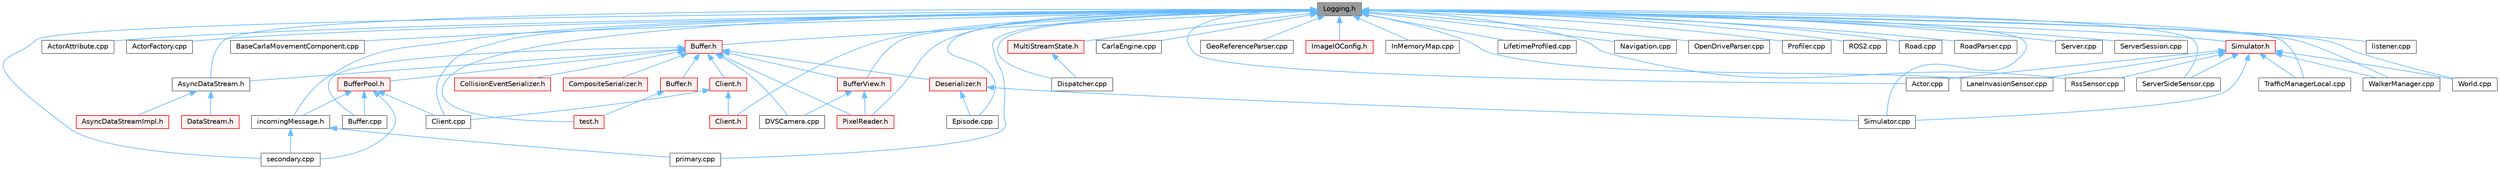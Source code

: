 digraph "Logging.h"
{
 // INTERACTIVE_SVG=YES
 // LATEX_PDF_SIZE
  bgcolor="transparent";
  edge [fontname=Helvetica,fontsize=10,labelfontname=Helvetica,labelfontsize=10];
  node [fontname=Helvetica,fontsize=10,shape=box,height=0.2,width=0.4];
  Node1 [id="Node000001",label="Logging.h",height=0.2,width=0.4,color="gray40", fillcolor="grey60", style="filled", fontcolor="black",tooltip=" "];
  Node1 -> Node2 [id="edge1_Node000001_Node000002",dir="back",color="steelblue1",style="solid",tooltip=" "];
  Node2 [id="Node000002",label="Actor.cpp",height=0.2,width=0.4,color="grey40", fillcolor="white", style="filled",URL="$d4/d34/Actor_8cpp.html",tooltip=" "];
  Node1 -> Node3 [id="edge2_Node000001_Node000003",dir="back",color="steelblue1",style="solid",tooltip=" "];
  Node3 [id="Node000003",label="ActorAttribute.cpp",height=0.2,width=0.4,color="grey40", fillcolor="white", style="filled",URL="$dc/d32/ActorAttribute_8cpp.html",tooltip=" "];
  Node1 -> Node4 [id="edge3_Node000001_Node000004",dir="back",color="steelblue1",style="solid",tooltip=" "];
  Node4 [id="Node000004",label="ActorFactory.cpp",height=0.2,width=0.4,color="grey40", fillcolor="white", style="filled",URL="$df/dd6/ActorFactory_8cpp.html",tooltip=" "];
  Node1 -> Node5 [id="edge4_Node000001_Node000005",dir="back",color="steelblue1",style="solid",tooltip=" "];
  Node5 [id="Node000005",label="AsyncDataStream.h",height=0.2,width=0.4,color="grey40", fillcolor="white", style="filled",URL="$d9/d4d/AsyncDataStream_8h.html",tooltip=" "];
  Node5 -> Node6 [id="edge5_Node000005_Node000006",dir="back",color="steelblue1",style="solid",tooltip=" "];
  Node6 [id="Node000006",label="AsyncDataStreamImpl.h",height=0.2,width=0.4,color="red", fillcolor="#FFF0F0", style="filled",URL="$d0/d17/AsyncDataStreamImpl_8h.html",tooltip=" "];
  Node5 -> Node101 [id="edge6_Node000005_Node000101",dir="back",color="steelblue1",style="solid",tooltip=" "];
  Node101 [id="Node000101",label="DataStream.h",height=0.2,width=0.4,color="red", fillcolor="#FFF0F0", style="filled",URL="$da/dd9/DataStream_8h.html",tooltip=" "];
  Node1 -> Node124 [id="edge7_Node000001_Node000124",dir="back",color="steelblue1",style="solid",tooltip=" "];
  Node124 [id="Node000124",label="BaseCarlaMovementComponent.cpp",height=0.2,width=0.4,color="grey40", fillcolor="white", style="filled",URL="$da/da6/BaseCarlaMovementComponent_8cpp.html",tooltip=" "];
  Node1 -> Node125 [id="edge8_Node000001_Node000125",dir="back",color="steelblue1",style="solid",tooltip=" "];
  Node125 [id="Node000125",label="Buffer.h",height=0.2,width=0.4,color="red", fillcolor="#FFF0F0", style="filled",URL="$d2/dda/carla_2Buffer_8h.html",tooltip=" "];
  Node125 -> Node5 [id="edge9_Node000125_Node000005",dir="back",color="steelblue1",style="solid",tooltip=" "];
  Node125 -> Node126 [id="edge10_Node000125_Node000126",dir="back",color="steelblue1",style="solid",tooltip=" "];
  Node126 [id="Node000126",label="Buffer.cpp",height=0.2,width=0.4,color="grey40", fillcolor="white", style="filled",URL="$df/de7/carla_2Buffer_8cpp.html",tooltip=" "];
  Node125 -> Node127 [id="edge11_Node000125_Node000127",dir="back",color="steelblue1",style="solid",tooltip=" "];
  Node127 [id="Node000127",label="Buffer.h",height=0.2,width=0.4,color="red", fillcolor="#FFF0F0", style="filled",URL="$d0/dbd/test_2Buffer_8h.html",tooltip=" "];
  Node127 -> Node129 [id="edge12_Node000127_Node000129",dir="back",color="steelblue1",style="solid",tooltip=" "];
  Node129 [id="Node000129",label="test.h",height=0.2,width=0.4,color="red", fillcolor="#FFF0F0", style="filled",URL="$d2/ddc/test_8h.html",tooltip=" "];
  Node125 -> Node142 [id="edge13_Node000125_Node000142",dir="back",color="steelblue1",style="solid",tooltip=" "];
  Node142 [id="Node000142",label="BufferPool.h",height=0.2,width=0.4,color="red", fillcolor="#FFF0F0", style="filled",URL="$de/d1a/BufferPool_8h.html",tooltip=" "];
  Node142 -> Node126 [id="edge14_Node000142_Node000126",dir="back",color="steelblue1",style="solid",tooltip=" "];
  Node142 -> Node143 [id="edge15_Node000142_Node000143",dir="back",color="steelblue1",style="solid",tooltip=" "];
  Node143 [id="Node000143",label="Client.cpp",height=0.2,width=0.4,color="grey40", fillcolor="white", style="filled",URL="$d0/dd1/streaming_2detail_2tcp_2Client_8cpp.html",tooltip=" "];
  Node142 -> Node146 [id="edge16_Node000142_Node000146",dir="back",color="steelblue1",style="solid",tooltip=" "];
  Node146 [id="Node000146",label="incomingMessage.h",height=0.2,width=0.4,color="grey40", fillcolor="white", style="filled",URL="$de/d55/incomingMessage_8h.html",tooltip=" "];
  Node146 -> Node147 [id="edge17_Node000146_Node000147",dir="back",color="steelblue1",style="solid",tooltip=" "];
  Node147 [id="Node000147",label="primary.cpp",height=0.2,width=0.4,color="grey40", fillcolor="white", style="filled",URL="$df/d6a/primary_8cpp.html",tooltip=" "];
  Node146 -> Node148 [id="edge18_Node000146_Node000148",dir="back",color="steelblue1",style="solid",tooltip=" "];
  Node148 [id="Node000148",label="secondary.cpp",height=0.2,width=0.4,color="grey40", fillcolor="white", style="filled",URL="$de/d48/secondary_8cpp.html",tooltip=" "];
  Node142 -> Node148 [id="edge19_Node000142_Node000148",dir="back",color="steelblue1",style="solid",tooltip=" "];
  Node125 -> Node149 [id="edge20_Node000125_Node000149",dir="back",color="steelblue1",style="solid",tooltip=" "];
  Node149 [id="Node000149",label="BufferView.h",height=0.2,width=0.4,color="red", fillcolor="#FFF0F0", style="filled",URL="$d8/dee/BufferView_8h.html",tooltip=" "];
  Node149 -> Node61 [id="edge21_Node000149_Node000061",dir="back",color="steelblue1",style="solid",tooltip=" "];
  Node61 [id="Node000061",label="DVSCamera.cpp",height=0.2,width=0.4,color="grey40", fillcolor="white", style="filled",URL="$d9/d6e/DVSCamera_8cpp.html",tooltip=" "];
  Node149 -> Node48 [id="edge22_Node000149_Node000048",dir="back",color="steelblue1",style="solid",tooltip=" "];
  Node48 [id="Node000048",label="PixelReader.h",height=0.2,width=0.4,color="red", fillcolor="#FFF0F0", style="filled",URL="$df/d2e/PixelReader_8h.html",tooltip=" "];
  Node125 -> Node308 [id="edge23_Node000125_Node000308",dir="back",color="steelblue1",style="solid",tooltip=" "];
  Node308 [id="Node000308",label="Client.h",height=0.2,width=0.4,color="red", fillcolor="#FFF0F0", style="filled",URL="$d6/d84/streaming_2detail_2tcp_2Client_8h.html",tooltip=" "];
  Node308 -> Node143 [id="edge24_Node000308_Node000143",dir="back",color="steelblue1",style="solid",tooltip=" "];
  Node308 -> Node309 [id="edge25_Node000308_Node000309",dir="back",color="steelblue1",style="solid",tooltip=" "];
  Node309 [id="Node000309",label="Client.h",height=0.2,width=0.4,color="red", fillcolor="#FFF0F0", style="filled",URL="$dc/d68/streaming_2Client_8h.html",tooltip=" "];
  Node125 -> Node184 [id="edge26_Node000125_Node000184",dir="back",color="steelblue1",style="solid",tooltip=" "];
  Node184 [id="Node000184",label="CollisionEventSerializer.h",height=0.2,width=0.4,color="red", fillcolor="#FFF0F0", style="filled",URL="$d8/d9f/CollisionEventSerializer_8h.html",tooltip=" "];
  Node125 -> Node189 [id="edge27_Node000125_Node000189",dir="back",color="steelblue1",style="solid",tooltip=" "];
  Node189 [id="Node000189",label="CompositeSerializer.h",height=0.2,width=0.4,color="red", fillcolor="#FFF0F0", style="filled",URL="$d0/dc9/CompositeSerializer_8h.html",tooltip=" "];
  Node125 -> Node61 [id="edge28_Node000125_Node000061",dir="back",color="steelblue1",style="solid",tooltip=" "];
  Node125 -> Node312 [id="edge29_Node000125_Node000312",dir="back",color="steelblue1",style="solid",tooltip=" "];
  Node312 [id="Node000312",label="Deserializer.h",height=0.2,width=0.4,color="red", fillcolor="#FFF0F0", style="filled",URL="$d3/df2/Deserializer_8h.html",tooltip=" "];
  Node312 -> Node198 [id="edge30_Node000312_Node000198",dir="back",color="steelblue1",style="solid",tooltip=" "];
  Node198 [id="Node000198",label="Episode.cpp",height=0.2,width=0.4,color="grey40", fillcolor="white", style="filled",URL="$d6/d12/Episode_8cpp.html",tooltip=" "];
  Node312 -> Node254 [id="edge31_Node000312_Node000254",dir="back",color="steelblue1",style="solid",tooltip=" "];
  Node254 [id="Node000254",label="Simulator.cpp",height=0.2,width=0.4,color="grey40", fillcolor="white", style="filled",URL="$d2/d0c/Simulator_8cpp.html",tooltip=" "];
  Node125 -> Node48 [id="edge32_Node000125_Node000048",dir="back",color="steelblue1",style="solid",tooltip=" "];
  Node1 -> Node149 [id="edge33_Node000001_Node000149",dir="back",color="steelblue1",style="solid",tooltip=" "];
  Node1 -> Node9 [id="edge34_Node000001_Node000009",dir="back",color="steelblue1",style="solid",tooltip=" "];
  Node9 [id="Node000009",label="CarlaEngine.cpp",height=0.2,width=0.4,color="grey40", fillcolor="white", style="filled",URL="$d6/da1/CarlaEngine_8cpp.html",tooltip=" "];
  Node1 -> Node143 [id="edge35_Node000001_Node000143",dir="back",color="steelblue1",style="solid",tooltip=" "];
  Node1 -> Node309 [id="edge36_Node000001_Node000309",dir="back",color="steelblue1",style="solid",tooltip=" "];
  Node1 -> Node152 [id="edge37_Node000001_Node000152",dir="back",color="steelblue1",style="solid",tooltip=" "];
  Node152 [id="Node000152",label="Dispatcher.cpp",height=0.2,width=0.4,color="grey40", fillcolor="white", style="filled",URL="$db/dd1/Dispatcher_8cpp.html",tooltip=" "];
  Node1 -> Node198 [id="edge38_Node000001_Node000198",dir="back",color="steelblue1",style="solid",tooltip=" "];
  Node1 -> Node352 [id="edge39_Node000001_Node000352",dir="back",color="steelblue1",style="solid",tooltip=" "];
  Node352 [id="Node000352",label="GeoReferenceParser.cpp",height=0.2,width=0.4,color="grey40", fillcolor="white", style="filled",URL="$d9/d3e/GeoReferenceParser_8cpp.html",tooltip=" "];
  Node1 -> Node501 [id="edge40_Node000001_Node000501",dir="back",color="steelblue1",style="solid",tooltip=" "];
  Node501 [id="Node000501",label="ImageIOConfig.h",height=0.2,width=0.4,color="red", fillcolor="#FFF0F0", style="filled",URL="$d2/d1d/ImageIOConfig_8h.html",tooltip=" "];
  Node1 -> Node349 [id="edge41_Node000001_Node000349",dir="back",color="steelblue1",style="solid",tooltip=" "];
  Node349 [id="Node000349",label="InMemoryMap.cpp",height=0.2,width=0.4,color="grey40", fillcolor="white", style="filled",URL="$d4/d89/InMemoryMap_8cpp.html",tooltip=" "];
  Node1 -> Node247 [id="edge42_Node000001_Node000247",dir="back",color="steelblue1",style="solid",tooltip=" "];
  Node247 [id="Node000247",label="LaneInvasionSensor.cpp",height=0.2,width=0.4,color="grey40", fillcolor="white", style="filled",URL="$dd/dbc/LibCarla_2source_2carla_2client_2LaneInvasionSensor_8cpp.html",tooltip=" "];
  Node1 -> Node503 [id="edge43_Node000001_Node000503",dir="back",color="steelblue1",style="solid",tooltip=" "];
  Node503 [id="Node000503",label="LifetimeProfiled.cpp",height=0.2,width=0.4,color="grey40", fillcolor="white", style="filled",URL="$d1/daf/LifetimeProfiled_8cpp.html",tooltip=" "];
  Node1 -> Node151 [id="edge44_Node000001_Node000151",dir="back",color="steelblue1",style="solid",tooltip=" "];
  Node151 [id="Node000151",label="MultiStreamState.h",height=0.2,width=0.4,color="red", fillcolor="#FFF0F0", style="filled",URL="$df/dc5/MultiStreamState_8h.html",tooltip=" "];
  Node151 -> Node152 [id="edge45_Node000151_Node000152",dir="back",color="steelblue1",style="solid",tooltip=" "];
  Node1 -> Node271 [id="edge46_Node000001_Node000271",dir="back",color="steelblue1",style="solid",tooltip=" "];
  Node271 [id="Node000271",label="Navigation.cpp",height=0.2,width=0.4,color="grey40", fillcolor="white", style="filled",URL="$d5/d9c/Navigation_8cpp.html",tooltip=" "];
  Node1 -> Node358 [id="edge47_Node000001_Node000358",dir="back",color="steelblue1",style="solid",tooltip=" "];
  Node358 [id="Node000358",label="OpenDriveParser.cpp",height=0.2,width=0.4,color="grey40", fillcolor="white", style="filled",URL="$da/d5a/OpenDriveParser_8cpp.html",tooltip=" "];
  Node1 -> Node48 [id="edge48_Node000001_Node000048",dir="back",color="steelblue1",style="solid",tooltip=" "];
  Node1 -> Node504 [id="edge49_Node000001_Node000504",dir="back",color="steelblue1",style="solid",tooltip=" "];
  Node504 [id="Node000504",label="Profiler.cpp",height=0.2,width=0.4,color="grey40", fillcolor="white", style="filled",URL="$d3/dea/Profiler_8cpp.html",tooltip=" "];
  Node1 -> Node180 [id="edge50_Node000001_Node000180",dir="back",color="steelblue1",style="solid",tooltip=" "];
  Node180 [id="Node000180",label="ROS2.cpp",height=0.2,width=0.4,color="grey40", fillcolor="white", style="filled",URL="$dd/d14/ROS2_8cpp.html",tooltip=" "];
  Node1 -> Node385 [id="edge51_Node000001_Node000385",dir="back",color="steelblue1",style="solid",tooltip=" "];
  Node385 [id="Node000385",label="Road.cpp",height=0.2,width=0.4,color="grey40", fillcolor="white", style="filled",URL="$dc/d2f/Road_8cpp.html",tooltip=" "];
  Node1 -> Node360 [id="edge52_Node000001_Node000360",dir="back",color="steelblue1",style="solid",tooltip=" "];
  Node360 [id="Node000360",label="RoadParser.cpp",height=0.2,width=0.4,color="grey40", fillcolor="white", style="filled",URL="$d7/d69/RoadParser_8cpp.html",tooltip=" "];
  Node1 -> Node226 [id="edge53_Node000001_Node000226",dir="back",color="steelblue1",style="solid",tooltip=" "];
  Node226 [id="Node000226",label="RssSensor.cpp",height=0.2,width=0.4,color="grey40", fillcolor="white", style="filled",URL="$d8/d77/LibCarla_2source_2carla_2rss_2RssSensor_8cpp.html",tooltip=" "];
  Node1 -> Node159 [id="edge54_Node000001_Node000159",dir="back",color="steelblue1",style="solid",tooltip=" "];
  Node159 [id="Node000159",label="Server.cpp",height=0.2,width=0.4,color="grey40", fillcolor="white", style="filled",URL="$db/dd9/Server_8cpp.html",tooltip=" "];
  Node1 -> Node160 [id="edge55_Node000001_Node000160",dir="back",color="steelblue1",style="solid",tooltip=" "];
  Node160 [id="Node000160",label="ServerSession.cpp",height=0.2,width=0.4,color="grey40", fillcolor="white", style="filled",URL="$df/d1e/ServerSession_8cpp.html",tooltip=" "];
  Node1 -> Node253 [id="edge56_Node000001_Node000253",dir="back",color="steelblue1",style="solid",tooltip=" "];
  Node253 [id="Node000253",label="ServerSideSensor.cpp",height=0.2,width=0.4,color="grey40", fillcolor="white", style="filled",URL="$d1/da0/ServerSideSensor_8cpp.html",tooltip=" "];
  Node1 -> Node254 [id="edge57_Node000001_Node000254",dir="back",color="steelblue1",style="solid",tooltip=" "];
  Node1 -> Node255 [id="edge58_Node000001_Node000255",dir="back",color="steelblue1",style="solid",tooltip=" "];
  Node255 [id="Node000255",label="Simulator.h",height=0.2,width=0.4,color="red", fillcolor="#FFF0F0", style="filled",URL="$d6/d4a/Simulator_8h.html",tooltip=" "];
  Node255 -> Node2 [id="edge59_Node000255_Node000002",dir="back",color="steelblue1",style="solid",tooltip=" "];
  Node255 -> Node247 [id="edge60_Node000255_Node000247",dir="back",color="steelblue1",style="solid",tooltip=" "];
  Node255 -> Node226 [id="edge61_Node000255_Node000226",dir="back",color="steelblue1",style="solid",tooltip=" "];
  Node255 -> Node253 [id="edge62_Node000255_Node000253",dir="back",color="steelblue1",style="solid",tooltip=" "];
  Node255 -> Node254 [id="edge63_Node000255_Node000254",dir="back",color="steelblue1",style="solid",tooltip=" "];
  Node255 -> Node207 [id="edge64_Node000255_Node000207",dir="back",color="steelblue1",style="solid",tooltip=" "];
  Node207 [id="Node000207",label="TrafficManagerLocal.cpp",height=0.2,width=0.4,color="grey40", fillcolor="white", style="filled",URL="$da/d53/TrafficManagerLocal_8cpp.html",tooltip=" "];
  Node255 -> Node262 [id="edge65_Node000255_Node000262",dir="back",color="steelblue1",style="solid",tooltip=" "];
  Node262 [id="Node000262",label="WalkerManager.cpp",height=0.2,width=0.4,color="grey40", fillcolor="white", style="filled",URL="$d2/dbb/WalkerManager_8cpp.html",tooltip=" "];
  Node255 -> Node231 [id="edge66_Node000255_Node000231",dir="back",color="steelblue1",style="solid",tooltip=" "];
  Node231 [id="Node000231",label="World.cpp",height=0.2,width=0.4,color="grey40", fillcolor="white", style="filled",URL="$d7/dfe/World_8cpp.html",tooltip=" "];
  Node1 -> Node207 [id="edge67_Node000001_Node000207",dir="back",color="steelblue1",style="solid",tooltip=" "];
  Node1 -> Node262 [id="edge68_Node000001_Node000262",dir="back",color="steelblue1",style="solid",tooltip=" "];
  Node1 -> Node231 [id="edge69_Node000001_Node000231",dir="back",color="steelblue1",style="solid",tooltip=" "];
  Node1 -> Node146 [id="edge70_Node000001_Node000146",dir="back",color="steelblue1",style="solid",tooltip=" "];
  Node1 -> Node164 [id="edge71_Node000001_Node000164",dir="back",color="steelblue1",style="solid",tooltip=" "];
  Node164 [id="Node000164",label="listener.cpp",height=0.2,width=0.4,color="grey40", fillcolor="white", style="filled",URL="$dd/d8b/listener_8cpp.html",tooltip=" "];
  Node1 -> Node147 [id="edge72_Node000001_Node000147",dir="back",color="steelblue1",style="solid",tooltip=" "];
  Node1 -> Node148 [id="edge73_Node000001_Node000148",dir="back",color="steelblue1",style="solid",tooltip=" "];
  Node1 -> Node129 [id="edge74_Node000001_Node000129",dir="back",color="steelblue1",style="solid",tooltip=" "];
}
